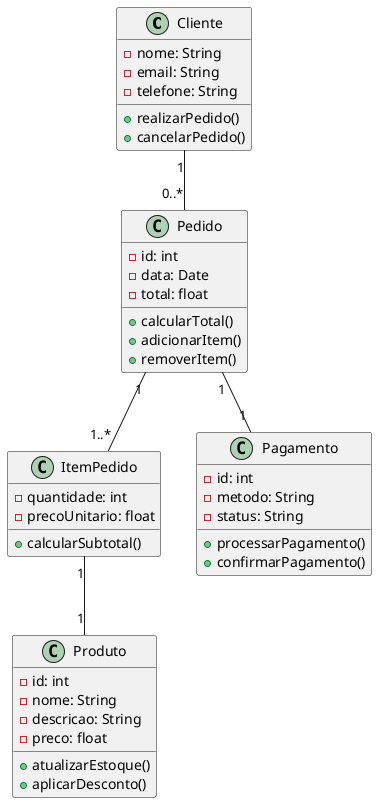 @startuml
class Cliente {
  - nome: String
  - email: String
  - telefone: String
  + realizarPedido()
  + cancelarPedido()
}

class Produto {
  - id: int
  - nome: String
  - descricao: String
  - preco: float
  + atualizarEstoque()
  + aplicarDesconto()
}

class Pedido {
  - id: int
  - data: Date
  - total: float
  + calcularTotal()
  + adicionarItem()
  + removerItem()
}

class ItemPedido {
  - quantidade: int
  - precoUnitario: float
  + calcularSubtotal()
}

class Pagamento {
  - id: int
  - metodo: String
  - status: String
  + processarPagamento()
  + confirmarPagamento()
}

' Cliente --> Pedido
' Pedido --> ItemPedido
' Pedido --> Pagamento
Cliente "1" -- "0..*" Pedido
Pedido "1" -- "1..*" ItemPedido
ItemPedido "1" -- "1" Produto
Pedido "1" -- "1" Pagamento
@enduml